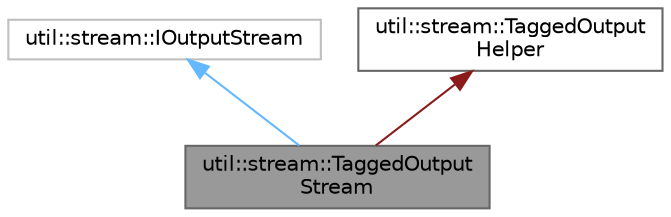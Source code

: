 digraph "util::stream::TaggedOutputStream"
{
 // LATEX_PDF_SIZE
  bgcolor="transparent";
  edge [fontname=Helvetica,fontsize=10,labelfontname=Helvetica,labelfontsize=10];
  node [fontname=Helvetica,fontsize=10,shape=box,height=0.2,width=0.4];
  Node1 [id="Node000001",label="util::stream::TaggedOutput\lStream",height=0.2,width=0.4,color="gray40", fillcolor="grey60", style="filled", fontcolor="black",tooltip=" "];
  Node2 -> Node1 [id="edge1_Node000001_Node000002",dir="back",color="steelblue1",style="solid",tooltip=" "];
  Node2 [id="Node000002",label="util::stream::IOutputStream",height=0.2,width=0.4,color="grey75", fillcolor="white", style="filled",URL="$dd/dba/classutil_1_1stream_1_1IOutputStream.html",tooltip=" "];
  Node3 -> Node1 [id="edge2_Node000001_Node000003",dir="back",color="firebrick4",style="solid",tooltip=" "];
  Node3 [id="Node000003",label="util::stream::TaggedOutput\lHelper",height=0.2,width=0.4,color="gray40", fillcolor="white", style="filled",URL="$df/d9d/classutil_1_1stream_1_1TaggedOutputHelper.html",tooltip=" "];
}
